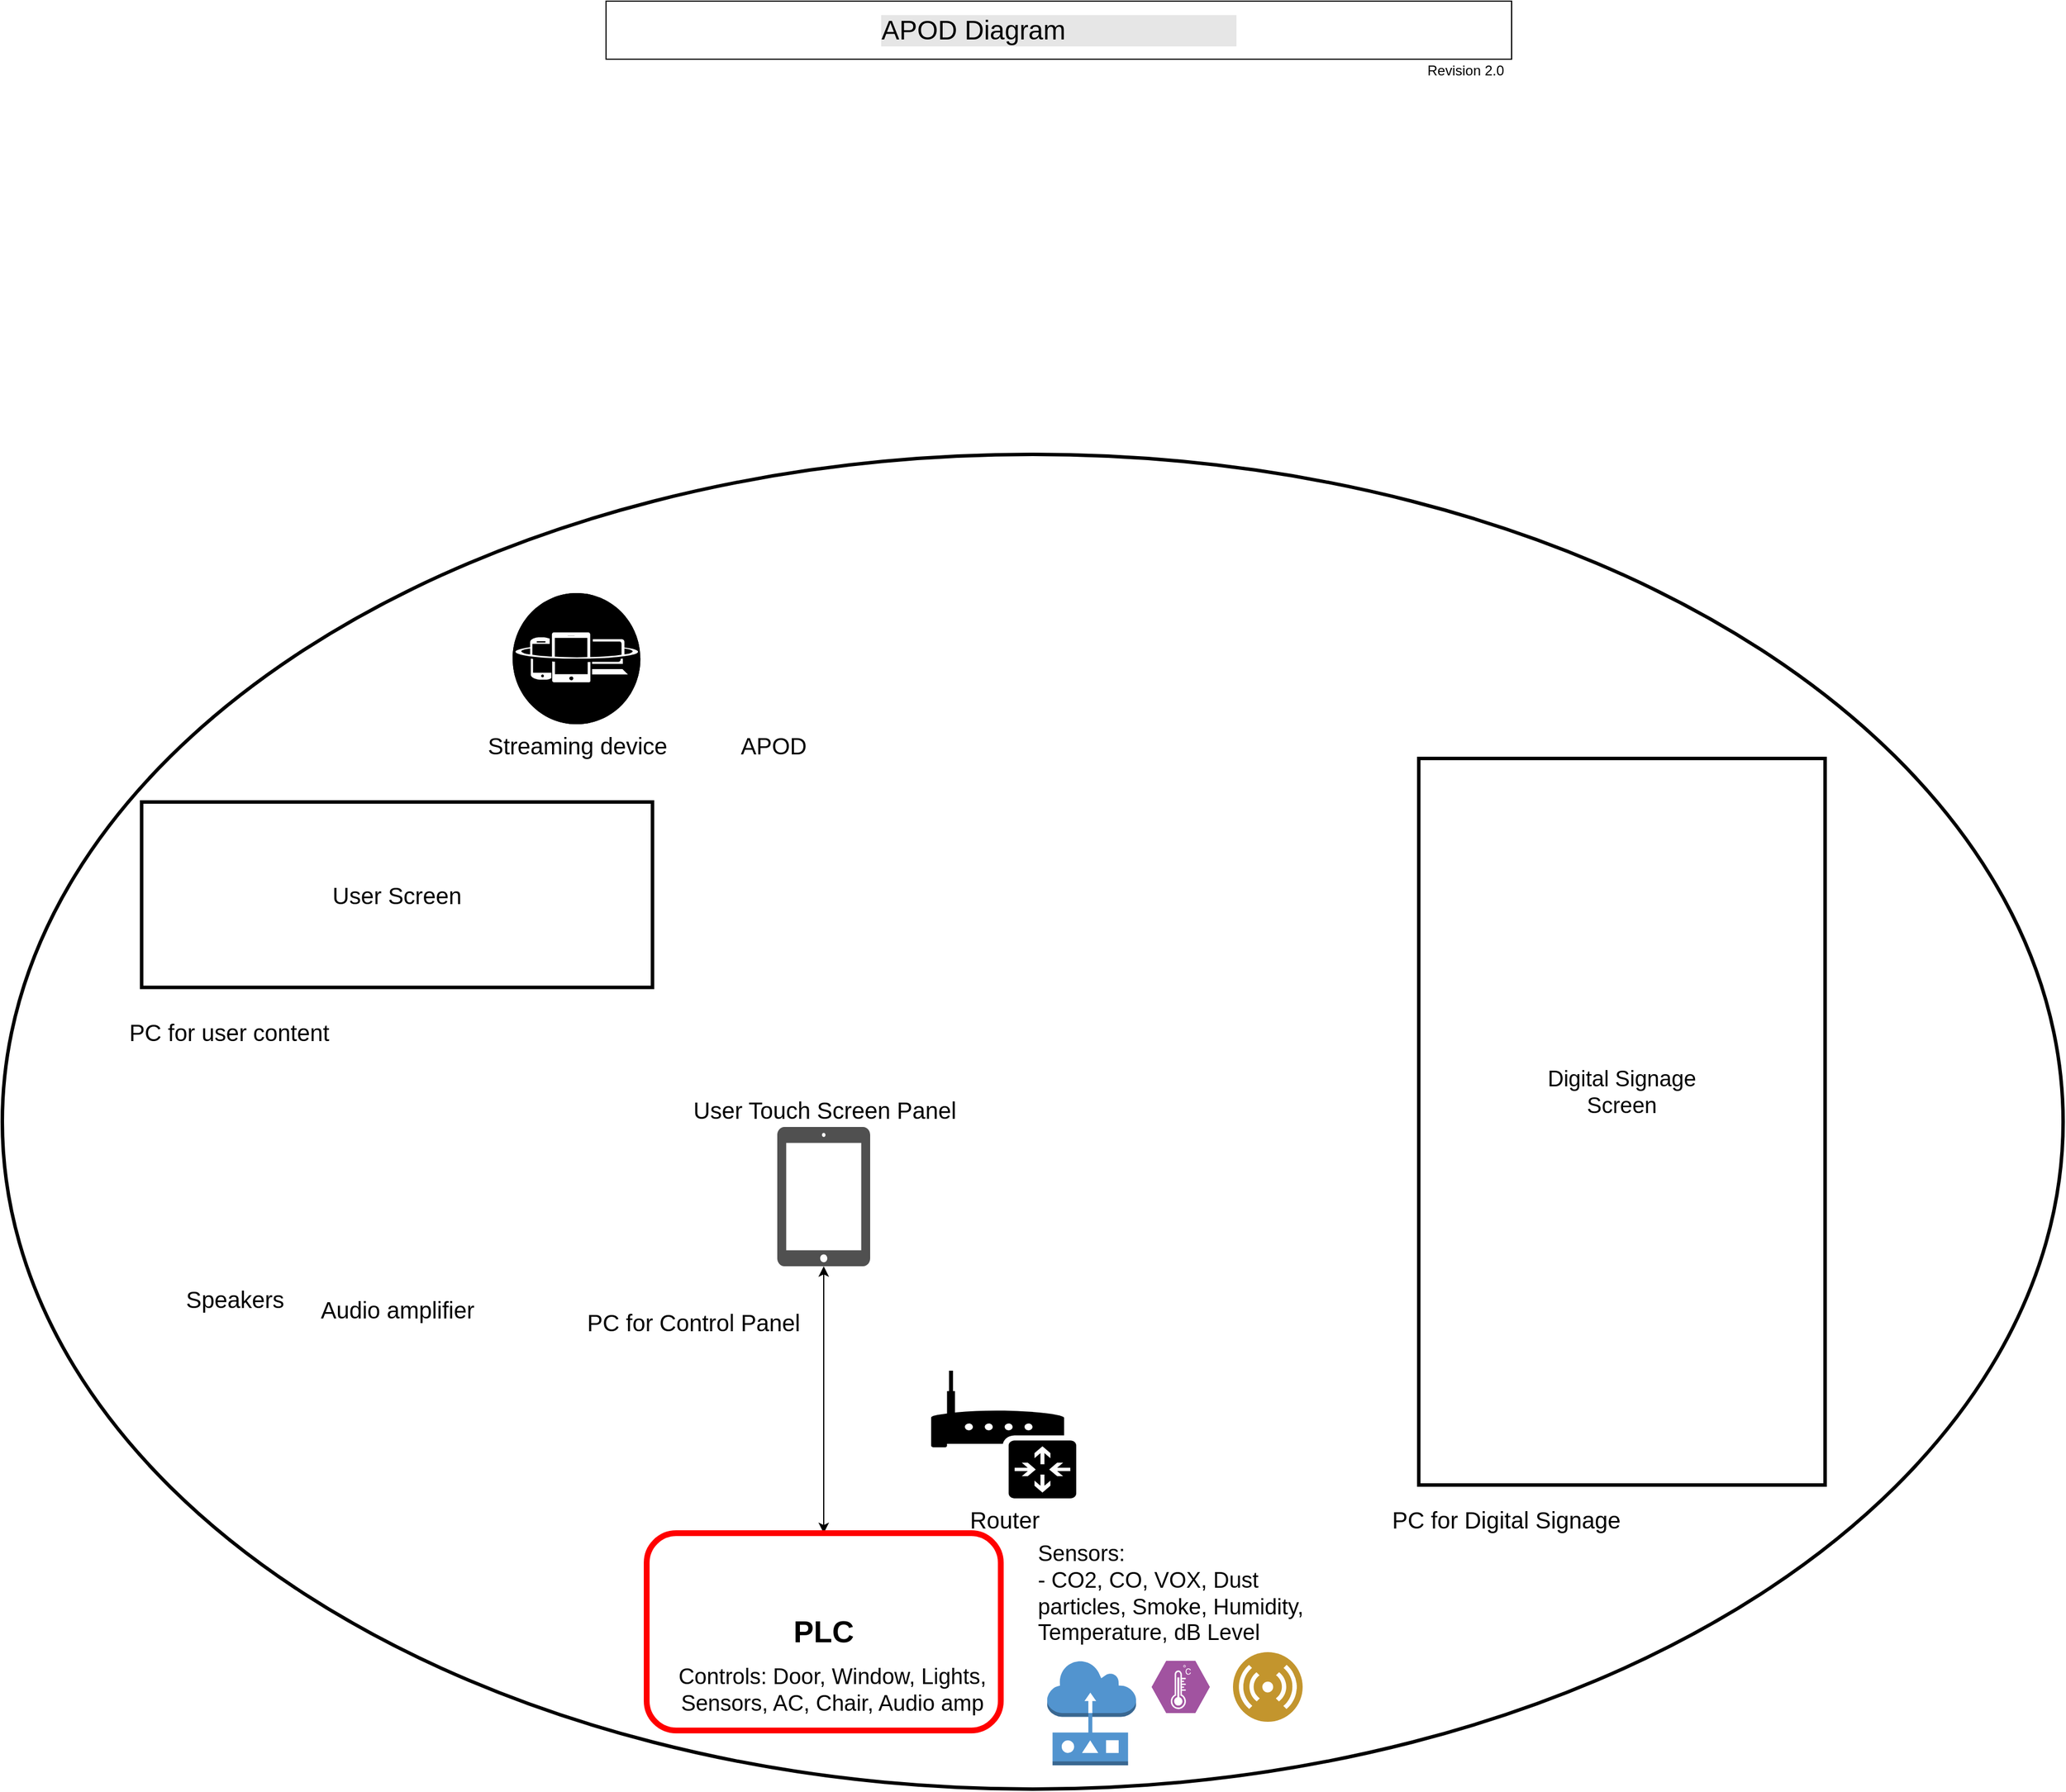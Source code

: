 <mxfile version="14.1.8" type="github">
  <diagram id="MnezL5NAF8C2aSRuctBU" name="Page-1">
    <mxGraphModel dx="3220" dy="1272" grid="1" gridSize="10" guides="1" tooltips="1" connect="1" arrows="1" fold="1" page="1" pageScale="1" pageWidth="850" pageHeight="1100" math="0" shadow="0">
      <root>
        <mxCell id="0" />
        <mxCell id="1" parent="0" />
        <mxCell id="ZW9950_h4QcM178EK5Ji-2" value="" style="ellipse;whiteSpace=wrap;html=1;strokeWidth=3;" parent="1" vertex="1">
          <mxGeometry x="-480" y="400.5" width="1775" height="1150" as="geometry" />
        </mxCell>
        <mxCell id="0EyMxYRM3sE1ujKV8BTT-9" style="edgeStyle=orthogonalEdgeStyle;rounded=0;orthogonalLoop=1;jettySize=auto;html=1;entryX=0.5;entryY=0;entryDx=0;entryDy=0;fontSize=20;startArrow=classic;startFill=1;" edge="1" parent="1" source="DmFKKeBw7BDAcUaFhrxw-26" target="ZW9950_h4QcM178EK5Ji-1">
          <mxGeometry relative="1" as="geometry" />
        </mxCell>
        <mxCell id="DmFKKeBw7BDAcUaFhrxw-26" value="User Touch Screen Panel" style="pointerEvents=1;shadow=0;dashed=0;html=1;strokeColor=none;fillColor=#505050;labelPosition=center;verticalLabelPosition=top;verticalAlign=bottom;outlineConnect=0;align=center;shape=mxgraph.office.devices.tablet_ipad;fontSize=20;" parent="1" vertex="1">
          <mxGeometry x="187.5" y="980" width="80" height="120" as="geometry" />
        </mxCell>
        <mxCell id="7P57h7jw-dz2YICdta8h-39" value="" style="shape=table;html=1;whiteSpace=wrap;startSize=0;container=1;collapsible=0;childLayout=tableLayout;labelBackgroundColor=#E6E6E6;" parent="1" vertex="1">
          <mxGeometry x="40" y="10" width="780" height="50" as="geometry" />
        </mxCell>
        <mxCell id="7P57h7jw-dz2YICdta8h-40" value="" style="shape=partialRectangle;html=1;whiteSpace=wrap;collapsible=0;dropTarget=0;pointerEvents=0;fillColor=none;top=0;left=0;bottom=0;right=0;points=[[0,0.5],[1,0.5]];portConstraint=eastwest;labelBackgroundColor=#E6E6E6;" parent="7P57h7jw-dz2YICdta8h-39" vertex="1">
          <mxGeometry width="780" height="50" as="geometry" />
        </mxCell>
        <mxCell id="7P57h7jw-dz2YICdta8h-41" value="&lt;font style=&quot;font-size: 23px&quot;&gt;&lt;span style=&quot;background-color: rgb(230 , 230 , 230)&quot;&gt;&lt;font style=&quot;font-size: 23px&quot;&gt;APOD Diagram &amp;nbsp;&amp;nbsp;&amp;nbsp;&amp;nbsp;&amp;nbsp;&amp;nbsp;&amp;nbsp;&amp;nbsp;&amp;nbsp;&amp;nbsp;&amp;nbsp;&amp;nbsp;&amp;nbsp;&amp;nbsp;&amp;nbsp;&amp;nbsp;&amp;nbsp;&amp;nbsp;&amp;nbsp;&amp;nbsp;&amp;nbsp;&amp;nbsp; &lt;/font&gt;&lt;/span&gt;&lt;/font&gt;" style="shape=partialRectangle;html=1;whiteSpace=wrap;connectable=0;overflow=hidden;fillColor=none;top=0;left=0;bottom=0;right=0;align=center;labelBackgroundColor=#E6E6E6;" parent="7P57h7jw-dz2YICdta8h-40" vertex="1">
          <mxGeometry width="780" height="50" as="geometry" />
        </mxCell>
        <mxCell id="7P57h7jw-dz2YICdta8h-44" value="Revision 2.0" style="text;html=1;align=center;verticalAlign=middle;resizable=0;points=[];autosize=1;" parent="1" vertex="1">
          <mxGeometry x="740" y="60" width="80" height="20" as="geometry" />
        </mxCell>
        <mxCell id="ZW9950_h4QcM178EK5Ji-1" value="PLC" style="rounded=1;whiteSpace=wrap;html=1;strokeWidth=5;strokeColor=#FF0000;fontSize=26;fontStyle=1" parent="1" vertex="1">
          <mxGeometry x="75" y="1330" width="305" height="170" as="geometry" />
        </mxCell>
        <mxCell id="ZW9950_h4QcM178EK5Ji-3" value="" style="rounded=0;whiteSpace=wrap;html=1;strokeColor=#000000;strokeWidth=3;direction=south;fontSize=20;" parent="1" vertex="1">
          <mxGeometry x="740" y="662.5" width="350" height="626" as="geometry" />
        </mxCell>
        <mxCell id="ZW9950_h4QcM178EK5Ji-4" value="Digital Signage Screen" style="text;html=1;strokeColor=none;fillColor=none;align=center;verticalAlign=middle;whiteSpace=wrap;rounded=0;fontSize=19;" parent="1" vertex="1">
          <mxGeometry x="820" y="900" width="190" height="100" as="geometry" />
        </mxCell>
        <mxCell id="ZW9950_h4QcM178EK5Ji-5" value="PC for Digital Signage" style="shape=image;html=1;verticalAlign=top;verticalLabelPosition=bottom;labelBackgroundColor=#ffffff;imageAspect=0;aspect=fixed;image=https://cdn3.iconfinder.com/data/icons/electronic-devices-vol-1-1/36/1_graphic_card_electronic_device_motherboard_smps_hardware_chip_1-128.png;strokeColor=#000000;strokeWidth=3;fontSize=20;" parent="1" vertex="1">
          <mxGeometry x="740" y="1150" width="150" height="150" as="geometry" />
        </mxCell>
        <mxCell id="ZW9950_h4QcM178EK5Ji-8" value="Controls: Door, Window, Lights, Sensors, AC, Chair, Audio amp" style="text;html=1;strokeColor=none;fillColor=none;align=center;verticalAlign=middle;whiteSpace=wrap;rounded=0;fontSize=19;" parent="1" vertex="1">
          <mxGeometry x="100" y="1430" width="270" height="70" as="geometry" />
        </mxCell>
        <mxCell id="ZW9950_h4QcM178EK5Ji-9" value="" style="verticalLabelPosition=bottom;html=1;fillColor=#A153A0;strokeColor=#ffffff;verticalAlign=top;align=center;points=[[0,0.5,0],[0.125,0.25,0],[0.25,0,0],[0.5,0,0],[0.75,0,0],[0.875,0.25,0],[1,0.5,0],[0.875,0.75,0],[0.75,1,0],[0.5,1,0],[0.125,0.75,0]];pointerEvents=1;shape=mxgraph.cisco_safe.compositeIcon;bgIcon=mxgraph.cisco_safe.design.blank_device;resIcon=mxgraph.cisco_safe.design.sensor;fontSize=19;" parent="1" vertex="1">
          <mxGeometry x="510" y="1440" width="50" height="45" as="geometry" />
        </mxCell>
        <mxCell id="ZW9950_h4QcM178EK5Ji-10" value="" style="aspect=fixed;perimeter=ellipsePerimeter;html=1;align=center;shadow=0;dashed=0;fontColor=#4277BB;labelBackgroundColor=#ffffff;fontSize=12;spacingTop=3;image;image=img/lib/ibm/users/sensor.svg;strokeColor=#000000;strokeWidth=3;" parent="1" vertex="1">
          <mxGeometry x="580" y="1432.5" width="60" height="60" as="geometry" />
        </mxCell>
        <mxCell id="ZW9950_h4QcM178EK5Ji-11" value="" style="outlineConnect=0;dashed=0;verticalLabelPosition=bottom;verticalAlign=top;align=center;html=1;shape=mxgraph.aws3.sensor;fillColor=#5294CF;gradientColor=none;strokeColor=#000000;strokeWidth=3;fontSize=19;" parent="1" vertex="1">
          <mxGeometry x="420" y="1440" width="76.5" height="90" as="geometry" />
        </mxCell>
        <mxCell id="ZW9950_h4QcM178EK5Ji-12" value="&lt;div&gt;Sensors:&lt;/div&gt;&lt;div&gt; - CO2, CO, VOX, Dust particles, Smoke, Humidity, Temperature, dB Level&lt;br&gt;&lt;/div&gt;" style="text;html=1;strokeColor=none;fillColor=none;align=left;verticalAlign=top;whiteSpace=wrap;rounded=0;fontSize=19;" parent="1" vertex="1">
          <mxGeometry x="410" y="1330" width="270" height="110" as="geometry" />
        </mxCell>
        <mxCell id="0EyMxYRM3sE1ujKV8BTT-1" value="Audio amplifier" style="shape=image;html=1;verticalAlign=top;verticalLabelPosition=bottom;labelBackgroundColor=#ffffff;imageAspect=0;aspect=fixed;image=https://cdn2.iconfinder.com/data/icons/analytic-investment-and-balanced-scorecard/512/421_Audio_frequency_hertz_sequence_wave_sound_design_producstion-128.png;strokeColor=#000000;strokeWidth=3;fontSize=20;align=center;" vertex="1" parent="1">
          <mxGeometry x="-204" y="991" width="128" height="128" as="geometry" />
        </mxCell>
        <mxCell id="0EyMxYRM3sE1ujKV8BTT-2" value="Speakers" style="shape=image;html=1;verticalAlign=top;verticalLabelPosition=bottom;labelBackgroundColor=#ffffff;imageAspect=0;aspect=fixed;image=https://cdn2.iconfinder.com/data/icons/analytic-investment-and-balanced-scorecard/512/424_Audio_hifi_monitor_speaker_studio_sound_design_producstion-128.png;strokeColor=#000000;strokeWidth=3;fontSize=20;align=center;" vertex="1" parent="1">
          <mxGeometry x="-360" y="950" width="160" height="160" as="geometry" />
        </mxCell>
        <mxCell id="0EyMxYRM3sE1ujKV8BTT-5" value="User Screen" style="rounded=0;whiteSpace=wrap;html=1;strokeColor=#000000;strokeWidth=3;fontSize=20;align=center;" vertex="1" parent="1">
          <mxGeometry x="-360" y="700" width="440" height="159.75" as="geometry" />
        </mxCell>
        <mxCell id="0EyMxYRM3sE1ujKV8BTT-6" value="&lt;div style=&quot;font-size: 20px;&quot;&gt;PC for user content&lt;br style=&quot;font-size: 20px;&quot;&gt;&lt;/div&gt;" style="shape=image;html=1;verticalAlign=top;verticalLabelPosition=bottom;labelBackgroundColor=#ffffff;imageAspect=0;aspect=fixed;image=https://cdn3.iconfinder.com/data/icons/electronic-devices-vol-1-1/36/1_graphic_card_electronic_device_motherboard_smps_hardware_chip_1-128.png;strokeColor=#000000;strokeWidth=3;fontSize=20;" vertex="1" parent="1">
          <mxGeometry x="-360" y="730" width="150" height="150" as="geometry" />
        </mxCell>
        <mxCell id="0EyMxYRM3sE1ujKV8BTT-10" value="&lt;div style=&quot;font-size: 20px&quot;&gt;PC for Control Panel&lt;br style=&quot;font-size: 20px&quot;&gt;&lt;/div&gt;" style="shape=image;html=1;verticalAlign=top;verticalLabelPosition=bottom;labelBackgroundColor=#ffffff;imageAspect=0;aspect=fixed;image=https://cdn3.iconfinder.com/data/icons/electronic-devices-vol-1-1/36/1_graphic_card_electronic_device_motherboard_smps_hardware_chip_1-128.png;strokeColor=#000000;strokeWidth=3;fontSize=20;" vertex="1" parent="1">
          <mxGeometry x="40" y="980" width="150" height="150" as="geometry" />
        </mxCell>
        <mxCell id="0EyMxYRM3sE1ujKV8BTT-11" value="Streaming device" style="verticalLabelPosition=bottom;html=1;strokeColor=#ffffff;verticalAlign=top;align=center;points=[[0.145,0.145,0],[0.5,0,0],[0.855,0.145,0],[1,0.5,0],[0.855,0.855,0],[0.5,1,0],[0.145,0.855,0],[0,0.5,0]];pointerEvents=1;shape=mxgraph.cisco_safe.compositeIcon;bgIcon=ellipse;resIcon=mxgraph.cisco_safe.capability.mobile_device_manager;fontSize=20;fillColor=#000000;" vertex="1" parent="1">
          <mxGeometry x="-40.41" y="520" width="110" height="113" as="geometry" />
        </mxCell>
        <mxCell id="0EyMxYRM3sE1ujKV8BTT-12" value="Router" style="pointerEvents=1;shadow=0;dashed=0;html=1;strokeColor=none;labelPosition=center;verticalLabelPosition=bottom;verticalAlign=top;outlineConnect=0;align=center;shape=mxgraph.office.devices.router;fontSize=20;fontColor=#000000;fillColor=#000000;" vertex="1" parent="1">
          <mxGeometry x="320" y="1190" width="125" height="110" as="geometry" />
        </mxCell>
        <mxCell id="0EyMxYRM3sE1ujKV8BTT-13" value="APOD" style="shape=image;html=1;verticalAlign=top;verticalLabelPosition=bottom;labelBackgroundColor=#ffffff;imageAspect=0;aspect=fixed;image=https://cdn3.iconfinder.com/data/icons/electronic-devices-vol-2/36/33_Antenna_double_internet_online_router_web_wifi-128.png;strokeColor=#000000;strokeWidth=3;fillColor=#000000;fontSize=20;fontColor=#000000;align=center;" vertex="1" parent="1">
          <mxGeometry x="120" y="505" width="128" height="128" as="geometry" />
        </mxCell>
      </root>
    </mxGraphModel>
  </diagram>
</mxfile>

